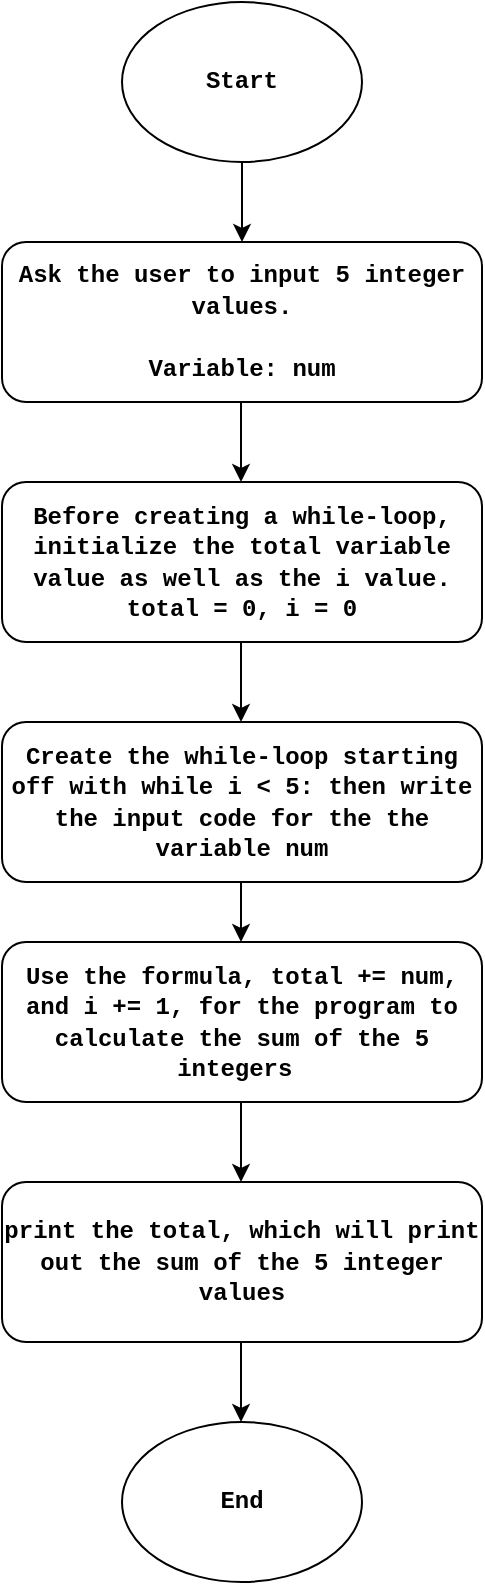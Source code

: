 <mxfile>
    <diagram id="Bf_ch7QlUfcHxaChz7CV" name="Page-1">
        <mxGraphModel dx="576" dy="475" grid="1" gridSize="10" guides="1" tooltips="1" connect="1" arrows="1" fold="1" page="1" pageScale="1" pageWidth="850" pageHeight="1100" math="0" shadow="0">
            <root>
                <mxCell id="0"/>
                <mxCell id="1" parent="0"/>
                <mxCell id="3" value="" style="endArrow=classic;html=1;exitX=0.5;exitY=1;exitDx=0;exitDy=0;" edge="1" parent="1">
                    <mxGeometry width="50" height="50" relative="1" as="geometry">
                        <mxPoint x="290" y="80" as="sourcePoint"/>
                        <mxPoint x="290" y="120" as="targetPoint"/>
                    </mxGeometry>
                </mxCell>
                <mxCell id="4" value="&lt;h4&gt;&lt;font face=&quot;Courier New&quot;&gt;Ask the user to input 5 integer values.&lt;/font&gt;&lt;/h4&gt;&lt;h4&gt;&lt;font face=&quot;Courier New&quot;&gt;Variable: num&lt;/font&gt;&lt;/h4&gt;" style="rounded=1;whiteSpace=wrap;html=1;" vertex="1" parent="1">
                    <mxGeometry x="170" y="120" width="240" height="80" as="geometry"/>
                </mxCell>
                <mxCell id="5" value="" style="endArrow=classic;html=1;exitX=0.5;exitY=1;exitDx=0;exitDy=0;" edge="1" parent="1">
                    <mxGeometry width="50" height="50" relative="1" as="geometry">
                        <mxPoint x="289.5" y="200" as="sourcePoint"/>
                        <mxPoint x="289.5" y="240" as="targetPoint"/>
                    </mxGeometry>
                </mxCell>
                <mxCell id="6" value="&lt;h4&gt;&lt;font face=&quot;Courier New&quot;&gt;Before creating a while-loop, initialize the total variable value as well as the i value. total = 0, i = 0&lt;/font&gt;&lt;/h4&gt;" style="rounded=1;whiteSpace=wrap;html=1;" vertex="1" parent="1">
                    <mxGeometry x="170" y="240" width="240" height="80" as="geometry"/>
                </mxCell>
                <mxCell id="7" value="" style="endArrow=classic;html=1;exitX=0.5;exitY=1;exitDx=0;exitDy=0;" edge="1" parent="1">
                    <mxGeometry width="50" height="50" relative="1" as="geometry">
                        <mxPoint x="289.5" y="320" as="sourcePoint"/>
                        <mxPoint x="289.5" y="360" as="targetPoint"/>
                    </mxGeometry>
                </mxCell>
                <mxCell id="8" value="" style="endArrow=classic;html=1;exitX=0.5;exitY=1;exitDx=0;exitDy=0;" edge="1" parent="1">
                    <mxGeometry width="50" height="50" relative="1" as="geometry">
                        <mxPoint x="289.5" y="430" as="sourcePoint"/>
                        <mxPoint x="289.5" y="470" as="targetPoint"/>
                    </mxGeometry>
                </mxCell>
                <mxCell id="9" value="&lt;h4&gt;&lt;font face=&quot;Courier New&quot;&gt;Create the while-loop starting off with while i &amp;lt; 5: then write the input code for the the variable num&lt;/font&gt;&lt;/h4&gt;" style="rounded=1;whiteSpace=wrap;html=1;" vertex="1" parent="1">
                    <mxGeometry x="170" y="360" width="240" height="80" as="geometry"/>
                </mxCell>
                <mxCell id="10" value="" style="endArrow=classic;html=1;exitX=0.5;exitY=1;exitDx=0;exitDy=0;" edge="1" parent="1">
                    <mxGeometry width="50" height="50" relative="1" as="geometry">
                        <mxPoint x="289.5" y="550" as="sourcePoint"/>
                        <mxPoint x="289.5" y="590" as="targetPoint"/>
                    </mxGeometry>
                </mxCell>
                <mxCell id="11" value="&lt;h4&gt;&lt;font face=&quot;Courier New&quot;&gt;Use the formula, total += num, and i += 1, for the program to calculate the sum of the 5 integers&amp;nbsp;&lt;/font&gt;&lt;/h4&gt;" style="rounded=1;whiteSpace=wrap;html=1;" vertex="1" parent="1">
                    <mxGeometry x="170" y="470" width="240" height="80" as="geometry"/>
                </mxCell>
                <mxCell id="12" value="&lt;h4&gt;End&lt;/h4&gt;" style="ellipse;whiteSpace=wrap;html=1;fontFamily=Courier New;" vertex="1" parent="1">
                    <mxGeometry x="230" y="710" width="120" height="80" as="geometry"/>
                </mxCell>
                <mxCell id="13" value="&lt;h4&gt;&lt;font face=&quot;Courier New&quot;&gt;print the total, which will print out the sum of the 5 integer values&lt;/font&gt;&lt;/h4&gt;" style="rounded=1;whiteSpace=wrap;html=1;" vertex="1" parent="1">
                    <mxGeometry x="170" y="590" width="240" height="80" as="geometry"/>
                </mxCell>
                <mxCell id="14" value="" style="endArrow=classic;html=1;exitX=0.5;exitY=1;exitDx=0;exitDy=0;" edge="1" parent="1">
                    <mxGeometry width="50" height="50" relative="1" as="geometry">
                        <mxPoint x="289.5" y="670" as="sourcePoint"/>
                        <mxPoint x="289.5" y="710" as="targetPoint"/>
                    </mxGeometry>
                </mxCell>
                <mxCell id="15" value="&lt;b&gt;Start&lt;/b&gt;" style="ellipse;whiteSpace=wrap;html=1;fontFamily=Courier New;" vertex="1" parent="1">
                    <mxGeometry x="230" width="120" height="80" as="geometry"/>
                </mxCell>
            </root>
        </mxGraphModel>
    </diagram>
</mxfile>